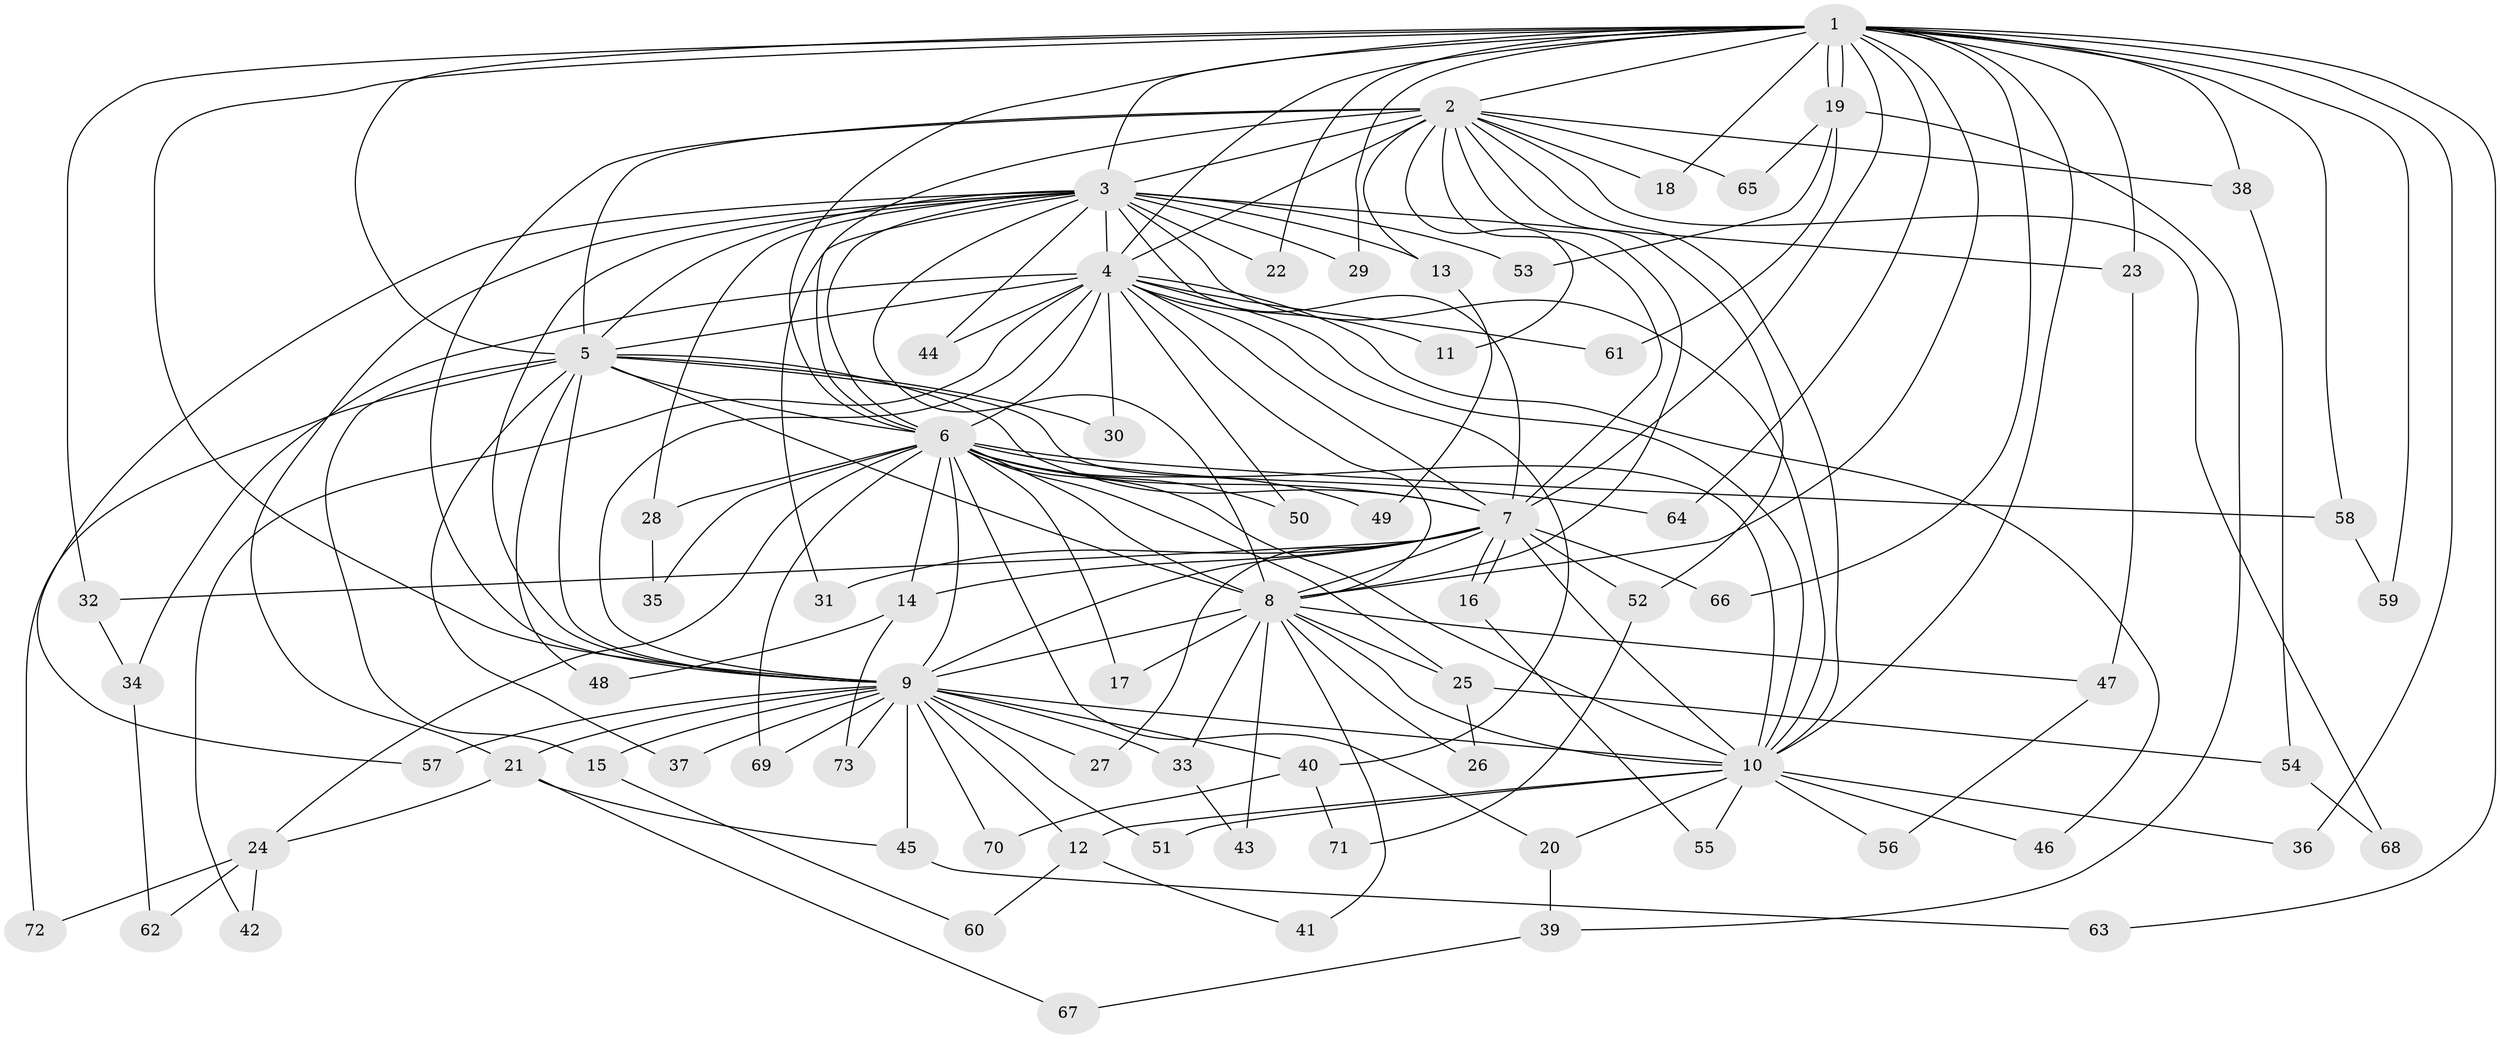 // coarse degree distribution, {20: 0.023255813953488372, 15: 0.046511627906976744, 18: 0.023255813953488372, 13: 0.023255813953488372, 12: 0.046511627906976744, 23: 0.023255813953488372, 17: 0.023255813953488372, 2: 0.46511627906976744, 4: 0.06976744186046512, 3: 0.20930232558139536, 6: 0.023255813953488372, 8: 0.023255813953488372}
// Generated by graph-tools (version 1.1) at 2025/17/03/04/25 18:17:22]
// undirected, 73 vertices, 171 edges
graph export_dot {
graph [start="1"]
  node [color=gray90,style=filled];
  1;
  2;
  3;
  4;
  5;
  6;
  7;
  8;
  9;
  10;
  11;
  12;
  13;
  14;
  15;
  16;
  17;
  18;
  19;
  20;
  21;
  22;
  23;
  24;
  25;
  26;
  27;
  28;
  29;
  30;
  31;
  32;
  33;
  34;
  35;
  36;
  37;
  38;
  39;
  40;
  41;
  42;
  43;
  44;
  45;
  46;
  47;
  48;
  49;
  50;
  51;
  52;
  53;
  54;
  55;
  56;
  57;
  58;
  59;
  60;
  61;
  62;
  63;
  64;
  65;
  66;
  67;
  68;
  69;
  70;
  71;
  72;
  73;
  1 -- 2;
  1 -- 3;
  1 -- 4;
  1 -- 5;
  1 -- 6;
  1 -- 7;
  1 -- 8;
  1 -- 9;
  1 -- 10;
  1 -- 18;
  1 -- 19;
  1 -- 19;
  1 -- 22;
  1 -- 23;
  1 -- 29;
  1 -- 32;
  1 -- 36;
  1 -- 38;
  1 -- 58;
  1 -- 59;
  1 -- 63;
  1 -- 64;
  1 -- 66;
  2 -- 3;
  2 -- 4;
  2 -- 5;
  2 -- 6;
  2 -- 7;
  2 -- 8;
  2 -- 9;
  2 -- 10;
  2 -- 11;
  2 -- 13;
  2 -- 18;
  2 -- 38;
  2 -- 52;
  2 -- 65;
  2 -- 68;
  3 -- 4;
  3 -- 5;
  3 -- 6;
  3 -- 7;
  3 -- 8;
  3 -- 9;
  3 -- 10;
  3 -- 13;
  3 -- 21;
  3 -- 22;
  3 -- 23;
  3 -- 28;
  3 -- 29;
  3 -- 31;
  3 -- 44;
  3 -- 53;
  3 -- 57;
  4 -- 5;
  4 -- 6;
  4 -- 7;
  4 -- 8;
  4 -- 9;
  4 -- 10;
  4 -- 11;
  4 -- 30;
  4 -- 34;
  4 -- 40;
  4 -- 42;
  4 -- 44;
  4 -- 46;
  4 -- 50;
  4 -- 61;
  5 -- 6;
  5 -- 7;
  5 -- 8;
  5 -- 9;
  5 -- 10;
  5 -- 15;
  5 -- 30;
  5 -- 37;
  5 -- 48;
  5 -- 72;
  6 -- 7;
  6 -- 8;
  6 -- 9;
  6 -- 10;
  6 -- 14;
  6 -- 17;
  6 -- 20;
  6 -- 24;
  6 -- 25;
  6 -- 28;
  6 -- 35;
  6 -- 49;
  6 -- 50;
  6 -- 58;
  6 -- 64;
  6 -- 69;
  7 -- 8;
  7 -- 9;
  7 -- 10;
  7 -- 14;
  7 -- 16;
  7 -- 16;
  7 -- 27;
  7 -- 31;
  7 -- 32;
  7 -- 52;
  7 -- 66;
  8 -- 9;
  8 -- 10;
  8 -- 17;
  8 -- 25;
  8 -- 26;
  8 -- 33;
  8 -- 41;
  8 -- 43;
  8 -- 47;
  9 -- 10;
  9 -- 12;
  9 -- 15;
  9 -- 21;
  9 -- 27;
  9 -- 33;
  9 -- 37;
  9 -- 40;
  9 -- 45;
  9 -- 51;
  9 -- 57;
  9 -- 69;
  9 -- 70;
  9 -- 73;
  10 -- 12;
  10 -- 20;
  10 -- 36;
  10 -- 46;
  10 -- 51;
  10 -- 55;
  10 -- 56;
  12 -- 41;
  12 -- 60;
  13 -- 49;
  14 -- 48;
  14 -- 73;
  15 -- 60;
  16 -- 55;
  19 -- 39;
  19 -- 53;
  19 -- 61;
  19 -- 65;
  20 -- 39;
  21 -- 24;
  21 -- 45;
  21 -- 67;
  23 -- 47;
  24 -- 42;
  24 -- 62;
  24 -- 72;
  25 -- 26;
  25 -- 54;
  28 -- 35;
  32 -- 34;
  33 -- 43;
  34 -- 62;
  38 -- 54;
  39 -- 67;
  40 -- 70;
  40 -- 71;
  45 -- 63;
  47 -- 56;
  52 -- 71;
  54 -- 68;
  58 -- 59;
}
